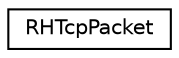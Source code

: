 digraph "Graphical Class Hierarchy"
{
 // LATEX_PDF_SIZE
  edge [fontname="Helvetica",fontsize="10",labelfontname="Helvetica",labelfontsize="10"];
  node [fontname="Helvetica",fontsize="10",shape=record];
  rankdir="LR";
  Node0 [label="RHTcpPacket",height=0.2,width=0.4,color="black", fillcolor="white", style="filled",URL="$struct_r_h_tcp_packet.html",tooltip="RH_TCP radio message passed to or from the simulator."];
}
